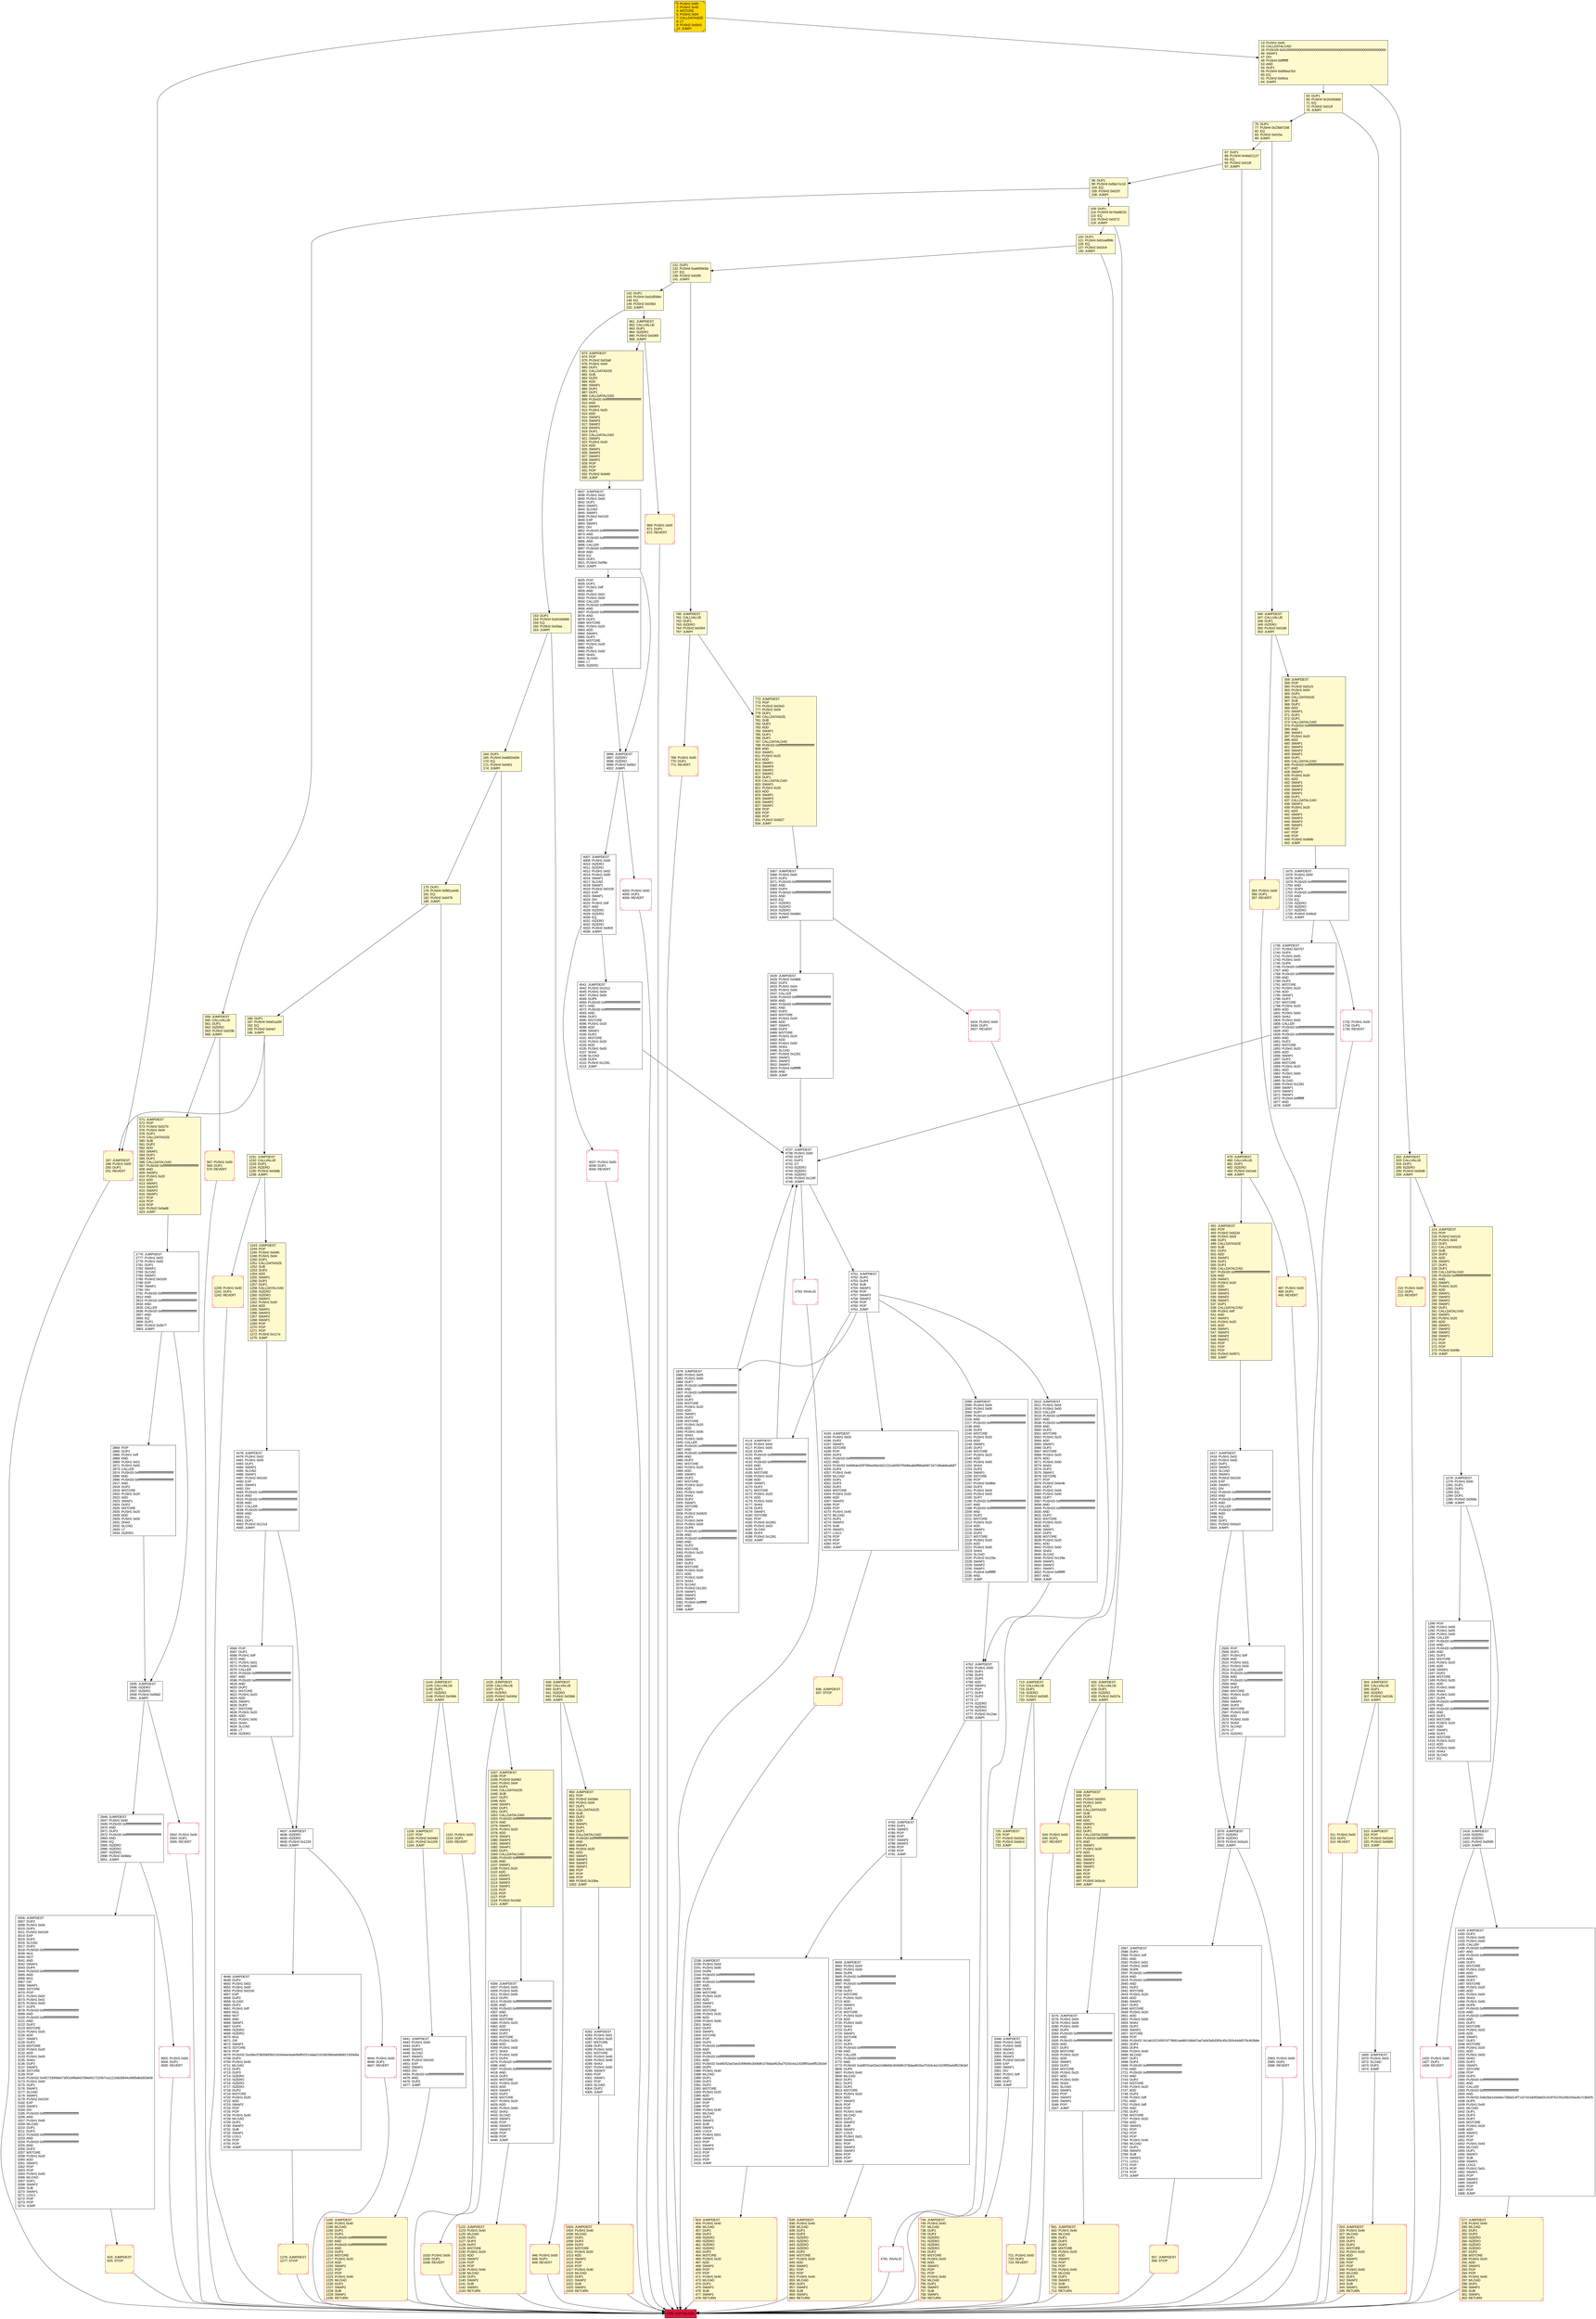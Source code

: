 digraph G {
bgcolor=transparent rankdir=UD;
node [shape=box style=filled color=black fillcolor=white fontname=arial fontcolor=black];
691 [label="691: JUMPDEST\l692: PUSH1 0x40\l694: MLOAD\l695: DUP1\l696: DUP3\l697: DUP2\l698: MSTORE\l699: PUSH1 0x20\l701: ADD\l702: SWAP2\l703: POP\l704: POP\l705: PUSH1 0x40\l707: MLOAD\l708: DUP1\l709: SWAP2\l710: SUB\l711: SWAP1\l712: RETURN\l" fillcolor=lemonchiffon shape=Msquare color=crimson ];
1156 [label="1156: JUMPDEST\l1157: POP\l1158: PUSH2 0x048d\l1161: PUSH2 0x1159\l1164: JUMP\l" fillcolor=lemonchiffon ];
760 [label="760: JUMPDEST\l761: CALLVALUE\l762: DUP1\l763: ISZERO\l764: PUSH2 0x0304\l767: JUMPI\l" fillcolor=lemonchiffon ];
4003 [label="4003: PUSH1 0x00\l4005: DUP1\l4006: REVERT\l" shape=Msquare color=crimson ];
346 [label="346: JUMPDEST\l347: CALLVALUE\l348: DUP1\l349: ISZERO\l350: PUSH2 0x0166\l353: JUMPI\l" fillcolor=lemonchiffon ];
2864 [label="2864: POP\l2865: DUP1\l2866: PUSH1 0xff\l2868: AND\l2869: PUSH1 0x01\l2871: PUSH1 0x00\l2873: CALLER\l2874: PUSH20 0xffffffffffffffffffffffffffffffffffffffff\l2895: AND\l2896: PUSH20 0xffffffffffffffffffffffffffffffffffffffff\l2917: AND\l2918: DUP2\l2919: MSTORE\l2920: PUSH1 0x20\l2922: ADD\l2923: SWAP1\l2924: DUP2\l2925: MSTORE\l2926: PUSH1 0x20\l2928: ADD\l2929: PUSH1 0x00\l2931: SHA3\l2932: SLOAD\l2933: LT\l2934: ISZERO\l" ];
3275 [label="3275: JUMPDEST\l3276: PUSH1 0x00\l3278: PUSH1 0x04\l3280: PUSH1 0x00\l3282: DUP4\l3283: PUSH20 0xffffffffffffffffffffffffffffffffffffffff\l3304: AND\l3305: PUSH20 0xffffffffffffffffffffffffffffffffffffffff\l3326: AND\l3327: DUP2\l3328: MSTORE\l3329: PUSH1 0x20\l3331: ADD\l3332: SWAP1\l3333: DUP2\l3334: MSTORE\l3335: PUSH1 0x20\l3337: ADD\l3338: PUSH1 0x00\l3340: SHA3\l3341: SLOAD\l3342: SWAP1\l3343: POP\l3344: SWAP2\l3345: SWAP1\l3346: POP\l3347: JUMP\l" ];
4781 [label="4781: INVALID\l" shape=Msquare color=crimson ];
571 [label="571: JUMPDEST\l572: POP\l573: PUSH2 0x0270\l576: PUSH1 0x04\l578: DUP1\l579: CALLDATASIZE\l580: SUB\l581: DUP2\l582: ADD\l583: SWAP1\l584: DUP1\l585: DUP1\l586: CALLDATALOAD\l587: PUSH20 0xffffffffffffffffffffffffffffffffffffffff\l608: AND\l609: SWAP1\l610: PUSH1 0x20\l612: ADD\l613: SWAP1\l614: SWAP3\l615: SWAP2\l616: SWAP1\l617: POP\l618: POP\l619: POP\l620: PUSH2 0x0ad8\l623: JUMP\l" fillcolor=lemonchiffon ];
946 [label="946: PUSH1 0x00\l948: DUP1\l949: REVERT\l" fillcolor=lemonchiffon shape=Msquare color=crimson ];
3002 [label="3002: PUSH1 0x00\l3004: DUP1\l3005: REVERT\l" shape=Msquare color=crimson ];
3348 [label="3348: JUMPDEST\l3349: PUSH1 0x02\l3351: PUSH1 0x00\l3353: SWAP1\l3354: SLOAD\l3355: SWAP1\l3356: PUSH2 0x0100\l3359: EXP\l3360: SWAP1\l3361: DIV\l3362: PUSH1 0xff\l3364: AND\l3365: DUP2\l3366: JUMP\l" ];
358 [label="358: JUMPDEST\l359: POP\l360: PUSH2 0x01c5\l363: PUSH1 0x04\l365: DUP1\l366: CALLDATASIZE\l367: SUB\l368: DUP2\l369: ADD\l370: SWAP1\l371: DUP1\l372: DUP1\l373: CALLDATALOAD\l374: PUSH20 0xffffffffffffffffffffffffffffffffffffffff\l395: AND\l396: SWAP1\l397: PUSH1 0x20\l399: ADD\l400: SWAP1\l401: SWAP3\l402: SWAP2\l403: SWAP1\l404: DUP1\l405: CALLDATALOAD\l406: PUSH20 0xffffffffffffffffffffffffffffffffffffffff\l427: AND\l428: SWAP1\l429: PUSH1 0x20\l431: ADD\l432: SWAP1\l433: SWAP3\l434: SWAP2\l435: SWAP1\l436: DUP1\l437: CALLDATALOAD\l438: SWAP1\l439: PUSH1 0x20\l441: ADD\l442: SWAP1\l443: SWAP3\l444: SWAP2\l445: SWAP1\l446: POP\l447: POP\l448: POP\l449: PUSH2 0x068b\l452: JUMP\l" fillcolor=lemonchiffon ];
2776 [label="2776: JUMPDEST\l2777: PUSH1 0x02\l2779: PUSH1 0x00\l2781: DUP1\l2782: SWAP1\l2783: SLOAD\l2784: SWAP1\l2785: PUSH2 0x0100\l2788: EXP\l2789: SWAP1\l2790: DIV\l2791: PUSH20 0xffffffffffffffffffffffffffffffffffffffff\l2812: AND\l2813: PUSH20 0xffffffffffffffffffffffffffffffffffffffff\l2834: AND\l2835: CALLER\l2836: PUSH20 0xffffffffffffffffffffffffffffffffffffffff\l2857: AND\l2858: EQ\l2859: DUP1\l2860: PUSH2 0x0b77\l2863: JUMPI\l" ];
1736 [label="1736: JUMPDEST\l1737: PUSH2 0x0757\l1740: DUP3\l1741: PUSH1 0x05\l1743: PUSH1 0x00\l1745: DUP8\l1746: PUSH20 0xffffffffffffffffffffffffffffffffffffffff\l1767: AND\l1768: PUSH20 0xffffffffffffffffffffffffffffffffffffffff\l1789: AND\l1790: DUP2\l1791: MSTORE\l1792: PUSH1 0x20\l1794: ADD\l1795: SWAP1\l1796: DUP2\l1797: MSTORE\l1798: PUSH1 0x20\l1800: ADD\l1801: PUSH1 0x00\l1803: SHA3\l1804: PUSH1 0x00\l1806: CALLER\l1807: PUSH20 0xffffffffffffffffffffffffffffffffffffffff\l1828: AND\l1829: PUSH20 0xffffffffffffffffffffffffffffffffffffffff\l1850: AND\l1851: DUP2\l1852: MSTORE\l1853: PUSH1 0x20\l1855: ADD\l1856: SWAP1\l1857: DUP2\l1858: MSTORE\l1859: PUSH1 0x20\l1861: ADD\l1862: PUSH1 0x00\l1864: SHA3\l1865: SLOAD\l1866: PUSH2 0x1281\l1869: SWAP1\l1870: SWAP2\l1871: SWAP1\l1872: PUSH4 0xffffffff\l1877: AND\l1878: JUMP\l" ];
1152 [label="1152: PUSH1 0x00\l1154: DUP1\l1155: REVERT\l" fillcolor=lemonchiffon shape=Msquare color=crimson ];
1669 [label="1669: JUMPDEST\l1670: PUSH1 0x03\l1672: SLOAD\l1673: DUP2\l1674: JUMP\l" ];
3996 [label="3996: JUMPDEST\l3997: ISZERO\l3998: ISZERO\l3999: PUSH2 0x0fa7\l4002: JUMPI\l" ];
1278 [label="1278: JUMPDEST\l1279: PUSH1 0x00\l1281: DUP1\l1282: DUP3\l1283: EQ\l1284: DUP1\l1285: PUSH2 0x058a\l1288: JUMPI\l" ];
277 [label="277: JUMPDEST\l278: PUSH1 0x40\l280: MLOAD\l281: DUP1\l282: DUP3\l283: ISZERO\l284: ISZERO\l285: ISZERO\l286: ISZERO\l287: DUP2\l288: MSTORE\l289: PUSH1 0x20\l291: ADD\l292: SWAP2\l293: POP\l294: POP\l295: PUSH1 0x40\l297: MLOAD\l298: DUP1\l299: SWAP2\l300: SUB\l301: SWAP1\l302: RETURN\l" fillcolor=lemonchiffon shape=Msquare color=crimson ];
2089 [label="2089: JUMPDEST\l2090: PUSH1 0x04\l2092: PUSH1 0x00\l2094: DUP7\l2095: PUSH20 0xffffffffffffffffffffffffffffffffffffffff\l2116: AND\l2117: PUSH20 0xffffffffffffffffffffffffffffffffffffffff\l2138: AND\l2139: DUP2\l2140: MSTORE\l2141: PUSH1 0x20\l2143: ADD\l2144: SWAP1\l2145: DUP2\l2146: MSTORE\l2147: PUSH1 0x20\l2149: ADD\l2150: PUSH1 0x00\l2152: SHA3\l2153: DUP2\l2154: SWAP1\l2155: SSTORE\l2156: POP\l2157: PUSH2 0x08be\l2160: DUP3\l2161: PUSH1 0x04\l2163: PUSH1 0x00\l2165: DUP7\l2166: PUSH20 0xffffffffffffffffffffffffffffffffffffffff\l2187: AND\l2188: PUSH20 0xffffffffffffffffffffffffffffffffffffffff\l2209: AND\l2210: DUP2\l2211: MSTORE\l2212: PUSH1 0x20\l2214: ADD\l2215: SWAP1\l2216: DUP2\l2217: MSTORE\l2218: PUSH1 0x20\l2220: ADD\l2221: PUSH1 0x00\l2223: SHA3\l2224: SLOAD\l2225: PUSH2 0x129a\l2228: SWAP1\l2229: SWAP2\l2230: SWAP1\l2231: PUSH4 0xffffffff\l2236: AND\l2237: JUMP\l" ];
4478 [label="4478: JUMPDEST\l4479: PUSH1 0x02\l4481: PUSH1 0x00\l4483: DUP1\l4484: SWAP1\l4485: SLOAD\l4486: SWAP1\l4487: PUSH2 0x0100\l4490: EXP\l4491: SWAP1\l4492: DIV\l4493: PUSH20 0xffffffffffffffffffffffffffffffffffffffff\l4514: AND\l4515: PUSH20 0xffffffffffffffffffffffffffffffffffffffff\l4536: AND\l4537: CALLER\l4538: PUSH20 0xffffffffffffffffffffffffffffffffffffffff\l4559: AND\l4560: EQ\l4561: DUP1\l4562: PUSH2 0x121d\l4565: JUMPI\l" ];
638 [label="638: JUMPDEST\l639: POP\l640: PUSH2 0x02b3\l643: PUSH1 0x04\l645: DUP1\l646: CALLDATASIZE\l647: SUB\l648: DUP2\l649: ADD\l650: SWAP1\l651: DUP1\l652: DUP1\l653: CALLDATALOAD\l654: PUSH20 0xffffffffffffffffffffffffffffffffffffffff\l675: AND\l676: SWAP1\l677: PUSH1 0x20\l679: ADD\l680: SWAP1\l681: SWAP3\l682: SWAP2\l683: SWAP1\l684: POP\l685: POP\l686: POP\l687: PUSH2 0x0ccb\l690: JUMP\l" fillcolor=lemonchiffon ];
950 [label="950: JUMPDEST\l951: POP\l952: PUSH2 0x03eb\l955: PUSH1 0x04\l957: DUP1\l958: CALLDATASIZE\l959: SUB\l960: DUP2\l961: ADD\l962: SWAP1\l963: DUP1\l964: DUP1\l965: CALLDATALOAD\l966: PUSH20 0xffffffffffffffffffffffffffffffffffffffff\l987: AND\l988: SWAP1\l989: PUSH1 0x20\l991: ADD\l992: SWAP1\l993: SWAP3\l994: SWAP2\l995: SWAP1\l996: POP\l997: POP\l998: POP\l999: PUSH2 0x10ba\l1002: JUMP\l" fillcolor=lemonchiffon ];
1425 [label="1425: PUSH1 0x00\l1427: DUP1\l1428: REVERT\l" shape=Msquare color=crimson ];
4750 [label="4750: INVALID\l" shape=Msquare color=crimson ];
1144 [label="1144: JUMPDEST\l1145: CALLVALUE\l1146: DUP1\l1147: ISZERO\l1148: PUSH2 0x0484\l1151: JUMPI\l" fillcolor=lemonchiffon ];
2587 [label="2587: JUMPDEST\l2588: DUP2\l2589: PUSH1 0xff\l2591: AND\l2592: PUSH1 0x01\l2594: PUSH1 0x00\l2596: DUP6\l2597: PUSH20 0xffffffffffffffffffffffffffffffffffffffff\l2618: AND\l2619: PUSH20 0xffffffffffffffffffffffffffffffffffffffff\l2640: AND\l2641: DUP2\l2642: MSTORE\l2643: PUSH1 0x20\l2645: ADD\l2646: SWAP1\l2647: DUP2\l2648: MSTORE\l2649: PUSH1 0x20\l2651: ADD\l2652: PUSH1 0x00\l2654: SHA3\l2655: DUP2\l2656: SWAP1\l2657: SSTORE\l2658: POP\l2659: PUSH32 0x1a610224597d778b91aa960166dd7aa7a0d3a5d355c45c292e44dd570c463b8e\l2692: DUP4\l2693: DUP4\l2694: PUSH1 0x40\l2696: MLOAD\l2697: DUP1\l2698: DUP4\l2699: PUSH20 0xffffffffffffffffffffffffffffffffffffffff\l2720: AND\l2721: PUSH20 0xffffffffffffffffffffffffffffffffffffffff\l2742: AND\l2743: DUP2\l2744: MSTORE\l2745: PUSH1 0x20\l2747: ADD\l2748: DUP3\l2749: PUSH1 0xff\l2751: AND\l2752: PUSH1 0xff\l2754: AND\l2755: DUP2\l2756: MSTORE\l2757: PUSH1 0x20\l2759: ADD\l2760: SWAP3\l2761: POP\l2762: POP\l2763: POP\l2764: PUSH1 0x40\l2766: MLOAD\l2767: DUP1\l2768: SWAP2\l2769: SUB\l2770: SWAP1\l2771: LOG1\l2772: POP\l2773: POP\l2774: POP\l2775: JUMP\l" ];
1025 [label="1025: JUMPDEST\l1026: CALLVALUE\l1027: DUP1\l1028: ISZERO\l1029: PUSH2 0x040d\l1032: JUMPI\l" fillcolor=lemonchiffon ];
186 [label="186: DUP1\l187: PUSH4 0xfa51a2bf\l192: EQ\l193: PUSH2 0x04cf\l196: JUMPI\l" fillcolor=lemonchiffon ];
936 [label="936: JUMPDEST\l937: STOP\l" fillcolor=lemonchiffon shape=Msquare color=crimson ];
2946 [label="2946: JUMPDEST\l2947: PUSH1 0x00\l2949: PUSH20 0xffffffffffffffffffffffffffffffffffffffff\l2970: AND\l2971: DUP3\l2972: PUSH20 0xffffffffffffffffffffffffffffffffffffffff\l2993: AND\l2994: EQ\l2995: ISZERO\l2996: ISZERO\l2997: ISZERO\l2998: PUSH2 0x0bbe\l3001: JUMPI\l" ];
873 [label="873: JUMPDEST\l874: POP\l875: PUSH2 0x03a8\l878: PUSH1 0x04\l880: DUP1\l881: CALLDATASIZE\l882: SUB\l883: DUP2\l884: ADD\l885: SWAP1\l886: DUP1\l887: DUP1\l888: CALLDATALOAD\l889: PUSH20 0xffffffffffffffffffffffffffffffffffffffff\l910: AND\l911: SWAP1\l912: PUSH1 0x20\l914: ADD\l915: SWAP1\l916: SWAP3\l917: SWAP2\l918: SWAP1\l919: DUP1\l920: CALLDATALOAD\l921: SWAP1\l922: PUSH1 0x20\l924: ADD\l925: SWAP1\l926: SWAP3\l927: SWAP2\l928: SWAP1\l929: POP\l930: POP\l931: POP\l932: PUSH2 0x0efd\l935: JUMP\l" fillcolor=lemonchiffon ];
120 [label="120: DUP1\l121: PUSH4 0x81eaf99b\l126: EQ\l127: PUSH2 0x02c9\l130: JUMPI\l" fillcolor=lemonchiffon ];
142 [label="142: DUP1\l143: PUSH4 0xd1df306c\l148: EQ\l149: PUSH2 0x035d\l152: JUMPI\l" fillcolor=lemonchiffon ];
487 [label="487: PUSH1 0x00\l489: DUP1\l490: REVERT\l" fillcolor=lemonchiffon shape=Msquare color=crimson ];
4114 [label="4114: JUMPDEST\l4115: PUSH1 0x04\l4117: PUSH1 0x00\l4119: DUP6\l4120: PUSH20 0xffffffffffffffffffffffffffffffffffffffff\l4141: AND\l4142: PUSH20 0xffffffffffffffffffffffffffffffffffffffff\l4163: AND\l4164: DUP2\l4165: MSTORE\l4166: PUSH1 0x20\l4168: ADD\l4169: SWAP1\l4170: DUP2\l4171: MSTORE\l4172: PUSH1 0x20\l4174: ADD\l4175: PUSH1 0x00\l4177: SHA3\l4178: DUP2\l4179: SWAP1\l4180: SSTORE\l4181: POP\l4182: PUSH2 0x1061\l4185: PUSH1 0x03\l4187: SLOAD\l4188: DUP4\l4189: PUSH2 0x1281\l4192: JUMP\l" ];
4737 [label="4737: JUMPDEST\l4738: PUSH1 0x00\l4740: DUP3\l4741: DUP3\l4742: GT\l4743: ISZERO\l4744: ISZERO\l4745: ISZERO\l4746: PUSH2 0x128f\l4749: JUMPI\l" ];
3367 [label="3367: JUMPDEST\l3368: PUSH1 0x00\l3370: DUP1\l3371: PUSH20 0xffffffffffffffffffffffffffffffffffffffff\l3392: AND\l3393: DUP4\l3394: PUSH20 0xffffffffffffffffffffffffffffffffffffffff\l3415: AND\l3416: EQ\l3417: ISZERO\l3418: ISZERO\l3419: ISZERO\l3420: PUSH2 0x0d64\l3423: JUMPI\l" ];
2238 [label="2238: JUMPDEST\l2239: PUSH1 0x04\l2241: PUSH1 0x00\l2243: DUP6\l2244: PUSH20 0xffffffffffffffffffffffffffffffffffffffff\l2265: AND\l2266: PUSH20 0xffffffffffffffffffffffffffffffffffffffff\l2287: AND\l2288: DUP2\l2289: MSTORE\l2290: PUSH1 0x20\l2292: ADD\l2293: SWAP1\l2294: DUP2\l2295: MSTORE\l2296: PUSH1 0x20\l2298: ADD\l2299: PUSH1 0x00\l2301: SHA3\l2302: DUP2\l2303: SWAP1\l2304: SSTORE\l2305: POP\l2306: DUP3\l2307: PUSH20 0xffffffffffffffffffffffffffffffffffffffff\l2328: AND\l2329: DUP5\l2330: PUSH20 0xffffffffffffffffffffffffffffffffffffffff\l2351: AND\l2352: PUSH32 0xddf252ad1be2c89b69c2b068fc378daa952ba7f163c4a11628f55a4df523b3ef\l2385: DUP5\l2386: PUSH1 0x40\l2388: MLOAD\l2389: DUP1\l2390: DUP3\l2391: DUP2\l2392: MSTORE\l2393: PUSH1 0x20\l2395: ADD\l2396: SWAP2\l2397: POP\l2398: POP\l2399: PUSH1 0x40\l2401: MLOAD\l2402: DUP1\l2403: SWAP2\l2404: SUB\l2405: SWAP1\l2406: LOG3\l2407: PUSH1 0x01\l2409: SWAP1\l2410: POP\l2411: SWAP4\l2412: SWAP3\l2413: POP\l2414: POP\l2415: POP\l2416: JUMP\l" ];
1003 [label="1003: JUMPDEST\l1004: PUSH1 0x40\l1006: MLOAD\l1007: DUP1\l1008: DUP3\l1009: DUP2\l1010: MSTORE\l1011: PUSH1 0x20\l1013: ADD\l1014: SWAP2\l1015: POP\l1016: POP\l1017: PUSH1 0x40\l1019: MLOAD\l1020: DUP1\l1021: SWAP2\l1022: SUB\l1023: SWAP1\l1024: RETURN\l" fillcolor=lemonchiffon shape=Msquare color=crimson ];
175 [label="175: DUP1\l176: PUSH4 0xf851a440\l181: EQ\l182: PUSH2 0x0478\l185: JUMPI\l" fillcolor=lemonchiffon ];
315 [label="315: JUMPDEST\l316: POP\l317: PUSH2 0x0144\l320: PUSH2 0x0685\l323: JUMP\l" fillcolor=lemonchiffon ];
303 [label="303: JUMPDEST\l304: CALLVALUE\l305: DUP1\l306: ISZERO\l307: PUSH2 0x013b\l310: JUMPI\l" fillcolor=lemonchiffon ];
1289 [label="1289: POP\l1290: PUSH1 0x00\l1292: PUSH1 0x05\l1294: PUSH1 0x00\l1296: CALLER\l1297: PUSH20 0xffffffffffffffffffffffffffffffffffffffff\l1318: AND\l1319: PUSH20 0xffffffffffffffffffffffffffffffffffffffff\l1340: AND\l1341: DUP2\l1342: MSTORE\l1343: PUSH1 0x20\l1345: ADD\l1346: SWAP1\l1347: DUP2\l1348: MSTORE\l1349: PUSH1 0x20\l1351: ADD\l1352: PUSH1 0x00\l1354: SHA3\l1355: PUSH1 0x00\l1357: DUP6\l1358: PUSH20 0xffffffffffffffffffffffffffffffffffffffff\l1379: AND\l1380: PUSH20 0xffffffffffffffffffffffffffffffffffffffff\l1401: AND\l1402: DUP2\l1403: MSTORE\l1404: PUSH1 0x20\l1406: ADD\l1407: SWAP1\l1408: DUP2\l1409: MSTORE\l1410: PUSH1 0x20\l1412: ADD\l1413: PUSH1 0x00\l1415: SHA3\l1416: SLOAD\l1417: EQ\l" ];
4282 [label="4282: JUMPDEST\l4283: PUSH1 0x01\l4285: PUSH1 0x20\l4287: MSTORE\l4288: DUP1\l4289: PUSH1 0x00\l4291: MSTORE\l4292: PUSH1 0x40\l4294: PUSH1 0x00\l4296: SHA3\l4297: PUSH1 0x00\l4299: SWAP2\l4300: POP\l4301: SWAP1\l4302: POP\l4303: SLOAD\l4304: DUP2\l4305: JUMP\l" ];
4037 [label="4037: PUSH1 0x00\l4039: DUP1\l4040: REVERT\l" shape=Msquare color=crimson ];
1732 [label="1732: PUSH1 0x00\l1734: DUP1\l1735: REVERT\l" shape=Msquare color=crimson ];
1276 [label="1276: JUMPDEST\l1277: STOP\l" fillcolor=lemonchiffon shape=Msquare color=crimson ];
4648 [label="4648: JUMPDEST\l4649: DUP2\l4650: PUSH1 0x02\l4652: PUSH1 0x00\l4654: PUSH2 0x0100\l4657: EXP\l4658: DUP2\l4659: SLOAD\l4660: DUP2\l4661: PUSH1 0xff\l4663: MUL\l4664: NOT\l4665: AND\l4666: SWAP1\l4667: DUP4\l4668: ISZERO\l4669: ISZERO\l4670: MUL\l4671: OR\l4672: SWAP1\l4673: SSTORE\l4674: POP\l4675: PUSH32 0xc66e378b596f3b01004d4ee4ade9faff42014dae2242d63966a6d66821500e6a\l4708: DUP3\l4709: PUSH1 0x40\l4711: MLOAD\l4712: DUP1\l4713: DUP3\l4714: ISZERO\l4715: ISZERO\l4716: ISZERO\l4717: ISZERO\l4718: DUP2\l4719: MSTORE\l4720: PUSH1 0x20\l4722: ADD\l4723: SWAP2\l4724: POP\l4725: POP\l4726: PUSH1 0x40\l4728: MLOAD\l4729: DUP1\l4730: SWAP2\l4731: SUB\l4732: SWAP1\l4733: LOG1\l4734: POP\l4735: POP\l4736: JUMP\l" ];
4441 [label="4441: JUMPDEST\l4442: PUSH1 0x00\l4444: DUP1\l4445: SWAP1\l4446: SLOAD\l4447: SWAP1\l4448: PUSH2 0x0100\l4451: EXP\l4452: SWAP1\l4453: DIV\l4454: PUSH20 0xffffffffffffffffffffffffffffffffffffffff\l4475: AND\l4476: DUP2\l4477: JUMP\l" ];
721 [label="721: PUSH1 0x00\l723: DUP1\l724: REVERT\l" fillcolor=lemonchiffon shape=Msquare color=crimson ];
202 [label="202: JUMPDEST\l203: CALLVALUE\l204: DUP1\l205: ISZERO\l206: PUSH2 0x00d6\l209: JUMPI\l" fillcolor=lemonchiffon ];
109 [label="109: DUP1\l110: PUSH4 0x70a08231\l115: EQ\l116: PUSH2 0x0272\l119: JUMPI\l" fillcolor=lemonchiffon ];
210 [label="210: PUSH1 0x00\l212: DUP1\l213: REVERT\l" fillcolor=lemonchiffon shape=Msquare color=crimson ];
491 [label="491: JUMPDEST\l492: POP\l493: PUSH2 0x022d\l496: PUSH1 0x04\l498: DUP1\l499: CALLDATASIZE\l500: SUB\l501: DUP2\l502: ADD\l503: SWAP1\l504: DUP1\l505: DUP1\l506: CALLDATALOAD\l507: PUSH20 0xffffffffffffffffffffffffffffffffffffffff\l528: AND\l529: SWAP1\l530: PUSH1 0x20\l532: ADD\l533: SWAP1\l534: SWAP3\l535: SWAP2\l536: SWAP1\l537: DUP1\l538: CALLDATALOAD\l539: PUSH1 0xff\l541: AND\l542: SWAP1\l543: PUSH1 0x20\l545: ADD\l546: SWAP1\l547: SWAP3\l548: SWAP2\l549: SWAP1\l550: POP\l551: POP\l552: POP\l553: PUSH2 0x0971\l556: JUMP\l" fillcolor=lemonchiffon ];
3925 [label="3925: POP\l3926: DUP1\l3927: PUSH1 0xff\l3929: AND\l3930: PUSH1 0x01\l3932: PUSH1 0x00\l3934: CALLER\l3935: PUSH20 0xffffffffffffffffffffffffffffffffffffffff\l3956: AND\l3957: PUSH20 0xffffffffffffffffffffffffffffffffffffffff\l3978: AND\l3979: DUP2\l3980: MSTORE\l3981: PUSH1 0x20\l3983: ADD\l3984: SWAP1\l3985: DUP2\l3986: MSTORE\l3987: PUSH1 0x20\l3989: ADD\l3990: PUSH1 0x00\l3992: SHA3\l3993: SLOAD\l3994: LT\l3995: ISZERO\l" ];
1239 [label="1239: PUSH1 0x00\l1241: DUP1\l1242: REVERT\l" fillcolor=lemonchiffon shape=Msquare color=crimson ];
938 [label="938: JUMPDEST\l939: CALLVALUE\l940: DUP1\l941: ISZERO\l942: PUSH2 0x03b6\l945: JUMPI\l" fillcolor=lemonchiffon ];
835 [label="835: JUMPDEST\l836: PUSH1 0x40\l838: MLOAD\l839: DUP1\l840: DUP3\l841: ISZERO\l842: ISZERO\l843: ISZERO\l844: ISZERO\l845: DUP2\l846: MSTORE\l847: PUSH1 0x20\l849: ADD\l850: SWAP2\l851: POP\l852: POP\l853: PUSH1 0x40\l855: MLOAD\l856: DUP1\l857: SWAP2\l858: SUB\l859: SWAP1\l860: RETURN\l" fillcolor=lemonchiffon shape=Msquare color=crimson ];
3659 [label="3659: JUMPDEST\l3660: PUSH1 0x04\l3662: PUSH1 0x00\l3664: DUP6\l3665: PUSH20 0xffffffffffffffffffffffffffffffffffffffff\l3686: AND\l3687: PUSH20 0xffffffffffffffffffffffffffffffffffffffff\l3708: AND\l3709: DUP2\l3710: MSTORE\l3711: PUSH1 0x20\l3713: ADD\l3714: SWAP1\l3715: DUP2\l3716: MSTORE\l3717: PUSH1 0x20\l3719: ADD\l3720: PUSH1 0x00\l3722: SHA3\l3723: DUP2\l3724: SWAP1\l3725: SSTORE\l3726: POP\l3727: DUP3\l3728: PUSH20 0xffffffffffffffffffffffffffffffffffffffff\l3749: AND\l3750: CALLER\l3751: PUSH20 0xffffffffffffffffffffffffffffffffffffffff\l3772: AND\l3773: PUSH32 0xddf252ad1be2c89b69c2b068fc378daa952ba7f163c4a11628f55a4df523b3ef\l3806: DUP5\l3807: PUSH1 0x40\l3809: MLOAD\l3810: DUP1\l3811: DUP3\l3812: DUP2\l3813: MSTORE\l3814: PUSH1 0x20\l3816: ADD\l3817: SWAP2\l3818: POP\l3819: POP\l3820: PUSH1 0x40\l3822: MLOAD\l3823: DUP1\l3824: SWAP2\l3825: SUB\l3826: SWAP1\l3827: LOG3\l3828: PUSH1 0x01\l3830: SWAP1\l3831: POP\l3832: SWAP3\l3833: SWAP2\l3834: POP\l3835: POP\l3836: JUMP\l" ];
772 [label="772: JUMPDEST\l773: POP\l774: PUSH2 0x0343\l777: PUSH1 0x04\l779: DUP1\l780: CALLDATASIZE\l781: SUB\l782: DUP2\l783: ADD\l784: SWAP1\l785: DUP1\l786: DUP1\l787: CALLDATALOAD\l788: PUSH20 0xffffffffffffffffffffffffffffffffffffffff\l809: AND\l810: SWAP1\l811: PUSH1 0x20\l813: ADD\l814: SWAP1\l815: SWAP3\l816: SWAP2\l817: SWAP1\l818: DUP1\l819: CALLDATALOAD\l820: SWAP1\l821: PUSH1 0x20\l823: ADD\l824: SWAP1\l825: SWAP3\l826: SWAP2\l827: SWAP1\l828: POP\l829: POP\l830: POP\l831: PUSH2 0x0d27\l834: JUMP\l" fillcolor=lemonchiffon ];
4644 [label="4644: PUSH1 0x00\l4646: DUP1\l4647: REVERT\l" shape=Msquare color=crimson ];
479 [label="479: JUMPDEST\l480: CALLVALUE\l481: DUP1\l482: ISZERO\l483: PUSH2 0x01eb\l486: JUMPI\l" fillcolor=lemonchiffon ];
626 [label="626: JUMPDEST\l627: CALLVALUE\l628: DUP1\l629: ISZERO\l630: PUSH2 0x027e\l633: JUMPI\l" fillcolor=lemonchiffon ];
311 [label="311: PUSH1 0x00\l313: DUP1\l314: REVERT\l" fillcolor=lemonchiffon shape=Msquare color=crimson ];
567 [label="567: PUSH1 0x00\l569: DUP1\l570: REVERT\l" fillcolor=lemonchiffon shape=Msquare color=crimson ];
1879 [label="1879: JUMPDEST\l1880: PUSH1 0x05\l1882: PUSH1 0x00\l1884: DUP7\l1885: PUSH20 0xffffffffffffffffffffffffffffffffffffffff\l1906: AND\l1907: PUSH20 0xffffffffffffffffffffffffffffffffffffffff\l1928: AND\l1929: DUP2\l1930: MSTORE\l1931: PUSH1 0x20\l1933: ADD\l1934: SWAP1\l1935: DUP2\l1936: MSTORE\l1937: PUSH1 0x20\l1939: ADD\l1940: PUSH1 0x00\l1942: SHA3\l1943: PUSH1 0x00\l1945: CALLER\l1946: PUSH20 0xffffffffffffffffffffffffffffffffffffffff\l1967: AND\l1968: PUSH20 0xffffffffffffffffffffffffffffffffffffffff\l1989: AND\l1990: DUP2\l1991: MSTORE\l1992: PUSH1 0x20\l1994: ADD\l1995: SWAP1\l1996: DUP2\l1997: MSTORE\l1998: PUSH1 0x20\l2000: ADD\l2001: PUSH1 0x00\l2003: SHA3\l2004: DUP2\l2005: SWAP1\l2006: SSTORE\l2007: POP\l2008: PUSH2 0x0829\l2011: DUP3\l2012: PUSH1 0x04\l2014: PUSH1 0x00\l2016: DUP8\l2017: PUSH20 0xffffffffffffffffffffffffffffffffffffffff\l2038: AND\l2039: PUSH20 0xffffffffffffffffffffffffffffffffffffffff\l2060: AND\l2061: DUP2\l2062: MSTORE\l2063: PUSH1 0x20\l2065: ADD\l2066: SWAP1\l2067: DUP2\l2068: MSTORE\l2069: PUSH1 0x20\l2071: ADD\l2072: PUSH1 0x00\l2074: SHA3\l2075: SLOAD\l2076: PUSH2 0x1281\l2079: SWAP1\l2080: SWAP2\l2081: SWAP1\l2082: PUSH4 0xffffffff\l2087: AND\l2088: JUMP\l" ];
76 [label="76: DUP1\l77: PUSH4 0x23b872dd\l82: EQ\l83: PUSH2 0x015a\l86: JUMPI\l" fillcolor=lemonchiffon ];
1231 [label="1231: JUMPDEST\l1232: CALLVALUE\l1233: DUP1\l1234: ISZERO\l1235: PUSH2 0x04db\l1238: JUMPI\l" fillcolor=lemonchiffon ];
559 [label="559: JUMPDEST\l560: CALLVALUE\l561: DUP1\l562: ISZERO\l563: PUSH2 0x023b\l566: JUMPI\l" fillcolor=lemonchiffon ];
87 [label="87: DUP1\l88: PUSH4 0x4bd21127\l93: EQ\l94: PUSH2 0x01df\l97: JUMPI\l" fillcolor=lemonchiffon ];
2417 [label="2417: JUMPDEST\l2418: PUSH1 0x02\l2420: PUSH1 0x00\l2422: DUP1\l2423: SWAP1\l2424: SLOAD\l2425: SWAP1\l2426: PUSH2 0x0100\l2429: EXP\l2430: SWAP1\l2431: DIV\l2432: PUSH20 0xffffffffffffffffffffffffffffffffffffffff\l2453: AND\l2454: PUSH20 0xffffffffffffffffffffffffffffffffffffffff\l2475: AND\l2476: CALLER\l2477: PUSH20 0xffffffffffffffffffffffffffffffffffffffff\l2498: AND\l2499: EQ\l2500: DUP1\l2501: PUSH2 0x0a10\l2504: JUMPI\l" ];
768 [label="768: PUSH1 0x00\l770: DUP1\l771: REVERT\l" fillcolor=lemonchiffon shape=Msquare color=crimson ];
861 [label="861: JUMPDEST\l862: CALLVALUE\l863: DUP1\l864: ISZERO\l865: PUSH2 0x0369\l868: JUMPI\l" fillcolor=lemonchiffon ];
98 [label="98: DUP1\l99: PUSH4 0x5be7cc16\l104: EQ\l105: PUSH2 0x022f\l108: JUMPI\l" fillcolor=lemonchiffon ];
1033 [label="1033: PUSH1 0x00\l1035: DUP1\l1036: REVERT\l" fillcolor=lemonchiffon shape=Msquare color=crimson ];
4637 [label="4637: JUMPDEST\l4638: ISZERO\l4639: ISZERO\l4640: PUSH2 0x1228\l4643: JUMPI\l" ];
713 [label="713: JUMPDEST\l714: CALLVALUE\l715: DUP1\l716: ISZERO\l717: PUSH2 0x02d5\l720: JUMPI\l" fillcolor=lemonchiffon ];
153 [label="153: DUP1\l154: PUSH4 0xd41b6db6\l159: EQ\l160: PUSH2 0x03aa\l163: JUMPI\l" fillcolor=lemonchiffon ];
3428 [label="3428: JUMPDEST\l3429: PUSH2 0x0db6\l3432: DUP3\l3433: PUSH1 0x04\l3435: PUSH1 0x00\l3437: CALLER\l3438: PUSH20 0xffffffffffffffffffffffffffffffffffffffff\l3459: AND\l3460: PUSH20 0xffffffffffffffffffffffffffffffffffffffff\l3481: AND\l3482: DUP2\l3483: MSTORE\l3484: PUSH1 0x20\l3486: ADD\l3487: SWAP1\l3488: DUP2\l3489: MSTORE\l3490: PUSH1 0x20\l3492: ADD\l3493: PUSH1 0x00\l3495: SHA3\l3496: SLOAD\l3497: PUSH2 0x1281\l3500: SWAP1\l3501: SWAP2\l3502: SWAP1\l3503: PUSH4 0xffffffff\l3508: AND\l3509: JUMP\l" ];
65 [label="65: DUP1\l66: PUSH4 0x18160ddd\l71: EQ\l72: PUSH2 0x012f\l75: JUMPI\l" fillcolor=lemonchiffon ];
2583 [label="2583: PUSH1 0x00\l2585: DUP1\l2586: REVERT\l" shape=Msquare color=crimson ];
2935 [label="2935: JUMPDEST\l2936: ISZERO\l2937: ISZERO\l2938: PUSH2 0x0b82\l2941: JUMPI\l" ];
3510 [label="3510: JUMPDEST\l3511: PUSH1 0x04\l3513: PUSH1 0x00\l3515: CALLER\l3516: PUSH20 0xffffffffffffffffffffffffffffffffffffffff\l3537: AND\l3538: PUSH20 0xffffffffffffffffffffffffffffffffffffffff\l3559: AND\l3560: DUP2\l3561: MSTORE\l3562: PUSH1 0x20\l3564: ADD\l3565: SWAP1\l3566: DUP2\l3567: MSTORE\l3568: PUSH1 0x20\l3570: ADD\l3571: PUSH1 0x00\l3573: SHA3\l3574: DUP2\l3575: SWAP1\l3576: SSTORE\l3577: POP\l3578: PUSH2 0x0e4b\l3581: DUP3\l3582: PUSH1 0x04\l3584: PUSH1 0x00\l3586: DUP7\l3587: PUSH20 0xffffffffffffffffffffffffffffffffffffffff\l3608: AND\l3609: PUSH20 0xffffffffffffffffffffffffffffffffffffffff\l3630: AND\l3631: DUP2\l3632: MSTORE\l3633: PUSH1 0x20\l3635: ADD\l3636: SWAP1\l3637: DUP2\l3638: MSTORE\l3639: PUSH1 0x20\l3641: ADD\l3642: PUSH1 0x00\l3644: SHA3\l3645: SLOAD\l3646: PUSH2 0x129a\l3649: SWAP1\l3650: SWAP2\l3651: SWAP1\l3652: PUSH4 0xffffffff\l3657: AND\l3658: JUMP\l" ];
4751 [label="4751: JUMPDEST\l4752: DUP2\l4753: DUP4\l4754: SUB\l4755: SWAP1\l4756: POP\l4757: SWAP3\l4758: SWAP2\l4759: POP\l4760: POP\l4761: JUMP\l" ];
4792 [label="4792: EXIT BLOCK\l" fillcolor=crimson ];
557 [label="557: JUMPDEST\l558: STOP\l" fillcolor=lemonchiffon shape=Msquare color=crimson ];
1037 [label="1037: JUMPDEST\l1038: POP\l1039: PUSH2 0x0462\l1042: PUSH1 0x04\l1044: DUP1\l1045: CALLDATASIZE\l1046: SUB\l1047: DUP2\l1048: ADD\l1049: SWAP1\l1050: DUP1\l1051: DUP1\l1052: CALLDATALOAD\l1053: PUSH20 0xffffffffffffffffffffffffffffffffffffffff\l1074: AND\l1075: SWAP1\l1076: PUSH1 0x20\l1078: ADD\l1079: SWAP1\l1080: SWAP3\l1081: SWAP2\l1082: SWAP1\l1083: DUP1\l1084: CALLDATALOAD\l1085: PUSH20 0xffffffffffffffffffffffffffffffffffffffff\l1106: AND\l1107: SWAP1\l1108: PUSH1 0x20\l1110: ADD\l1111: SWAP1\l1112: SWAP3\l1113: SWAP2\l1114: SWAP1\l1115: POP\l1116: POP\l1117: POP\l1118: PUSH2 0x10d2\l1121: JUMP\l" fillcolor=lemonchiffon ];
197 [label="197: JUMPDEST\l198: PUSH1 0x00\l200: DUP1\l201: REVERT\l" fillcolor=lemonchiffon shape=Msquare color=crimson ];
1243 [label="1243: JUMPDEST\l1244: POP\l1245: PUSH2 0x04fc\l1248: PUSH1 0x04\l1250: DUP1\l1251: CALLDATASIZE\l1252: SUB\l1253: DUP2\l1254: ADD\l1255: SWAP1\l1256: DUP1\l1257: DUP1\l1258: CALLDATALOAD\l1259: ISZERO\l1260: ISZERO\l1261: SWAP1\l1262: PUSH1 0x20\l1264: ADD\l1265: SWAP1\l1266: SWAP3\l1267: SWAP2\l1268: SWAP1\l1269: POP\l1270: POP\l1271: POP\l1272: PUSH2 0x117e\l1275: JUMP\l" fillcolor=lemonchiffon ];
3424 [label="3424: PUSH1 0x00\l3426: DUP1\l3427: REVERT\l" shape=Msquare color=crimson ];
13 [label="13: PUSH1 0x00\l15: CALLDATALOAD\l16: PUSH29 0x0100000000000000000000000000000000000000000000000000000000\l46: SWAP1\l47: DIV\l48: PUSH4 0xffffffff\l53: AND\l54: DUP1\l55: PUSH4 0x095ea7b3\l60: EQ\l61: PUSH2 0x00ca\l64: JUMPI\l" fillcolor=lemonchiffon ];
354 [label="354: PUSH1 0x00\l356: DUP1\l357: REVERT\l" fillcolor=lemonchiffon shape=Msquare color=crimson ];
4782 [label="4782: JUMPDEST\l4783: DUP1\l4784: SWAP2\l4785: POP\l4786: POP\l4787: SWAP3\l4788: SWAP2\l4789: POP\l4790: POP\l4791: JUMP\l" ];
869 [label="869: PUSH1 0x00\l871: DUP1\l872: REVERT\l" fillcolor=lemonchiffon shape=Msquare color=crimson ];
3006 [label="3006: JUMPDEST\l3007: DUP2\l3008: PUSH1 0x00\l3010: DUP1\l3011: PUSH2 0x0100\l3014: EXP\l3015: DUP2\l3016: SLOAD\l3017: DUP2\l3018: PUSH20 0xffffffffffffffffffffffffffffffffffffffff\l3039: MUL\l3040: NOT\l3041: AND\l3042: SWAP1\l3043: DUP4\l3044: PUSH20 0xffffffffffffffffffffffffffffffffffffffff\l3065: AND\l3066: MUL\l3067: OR\l3068: SWAP1\l3069: SSTORE\l3070: POP\l3071: PUSH1 0x02\l3073: PUSH1 0x01\l3075: PUSH1 0x00\l3077: DUP5\l3078: PUSH20 0xffffffffffffffffffffffffffffffffffffffff\l3099: AND\l3100: PUSH20 0xffffffffffffffffffffffffffffffffffffffff\l3121: AND\l3122: DUP2\l3123: MSTORE\l3124: PUSH1 0x20\l3126: ADD\l3127: SWAP1\l3128: DUP2\l3129: MSTORE\l3130: PUSH1 0x20\l3132: ADD\l3133: PUSH1 0x00\l3135: SHA3\l3136: DUP2\l3137: SWAP1\l3138: SSTORE\l3139: POP\l3140: PUSH32 0x4f2723059e5730f1d4ffa943789d401722067ca1121b828944c6965dbd303e08\l3173: PUSH1 0x00\l3175: DUP1\l3176: SWAP1\l3177: SLOAD\l3178: SWAP1\l3179: PUSH2 0x0100\l3182: EXP\l3183: SWAP1\l3184: DIV\l3185: PUSH20 0xffffffffffffffffffffffffffffffffffffffff\l3206: AND\l3207: PUSH1 0x40\l3209: MLOAD\l3210: DUP1\l3211: DUP3\l3212: PUSH20 0xffffffffffffffffffffffffffffffffffffffff\l3233: AND\l3234: PUSH20 0xffffffffffffffffffffffffffffffffffffffff\l3255: AND\l3256: DUP2\l3257: MSTORE\l3258: PUSH1 0x20\l3260: ADD\l3261: SWAP2\l3262: POP\l3263: POP\l3264: PUSH1 0x40\l3266: MLOAD\l3267: DUP1\l3268: SWAP2\l3269: SUB\l3270: SWAP1\l3271: LOG1\l3272: POP\l3273: POP\l3274: JUMP\l" ];
4762 [label="4762: JUMPDEST\l4763: PUSH1 0x00\l4765: DUP1\l4766: DUP3\l4767: DUP5\l4768: ADD\l4769: SWAP1\l4770: POP\l4771: DUP4\l4772: DUP2\l4773: LT\l4774: ISZERO\l4775: ISZERO\l4776: ISZERO\l4777: PUSH2 0x12ae\l4780: JUMPI\l" ];
4007 [label="4007: JUMPDEST\l4008: PUSH1 0x00\l4010: ISZERO\l4011: ISZERO\l4012: PUSH1 0x02\l4014: PUSH1 0x00\l4016: SWAP1\l4017: SLOAD\l4018: SWAP1\l4019: PUSH2 0x0100\l4022: EXP\l4023: SWAP1\l4024: DIV\l4025: PUSH1 0xff\l4027: AND\l4028: ISZERO\l4029: ISZERO\l4030: EQ\l4031: ISZERO\l4032: ISZERO\l4033: PUSH2 0x0fc9\l4036: JUMPI\l" ];
131 [label="131: DUP1\l132: PUSH4 0xa9059cbb\l137: EQ\l138: PUSH2 0x02f8\l141: JUMPI\l" fillcolor=lemonchiffon ];
1122 [label="1122: JUMPDEST\l1123: PUSH1 0x40\l1125: MLOAD\l1126: DUP1\l1127: DUP3\l1128: DUP2\l1129: MSTORE\l1130: PUSH1 0x20\l1132: ADD\l1133: SWAP2\l1134: POP\l1135: POP\l1136: PUSH1 0x40\l1138: MLOAD\l1139: DUP1\l1140: SWAP2\l1141: SUB\l1142: SWAP1\l1143: RETURN\l" fillcolor=lemonchiffon shape=Msquare color=crimson ];
1675 [label="1675: JUMPDEST\l1676: PUSH1 0x00\l1678: DUP1\l1679: PUSH20 0xffffffffffffffffffffffffffffffffffffffff\l1700: AND\l1701: DUP4\l1702: PUSH20 0xffffffffffffffffffffffffffffffffffffffff\l1723: AND\l1724: EQ\l1725: ISZERO\l1726: ISZERO\l1727: ISZERO\l1728: PUSH2 0x06c8\l1731: JUMPI\l" ];
1429 [label="1429: JUMPDEST\l1430: DUP2\l1431: PUSH1 0x05\l1433: PUSH1 0x00\l1435: CALLER\l1436: PUSH20 0xffffffffffffffffffffffffffffffffffffffff\l1457: AND\l1458: PUSH20 0xffffffffffffffffffffffffffffffffffffffff\l1479: AND\l1480: DUP2\l1481: MSTORE\l1482: PUSH1 0x20\l1484: ADD\l1485: SWAP1\l1486: DUP2\l1487: MSTORE\l1488: PUSH1 0x20\l1490: ADD\l1491: PUSH1 0x00\l1493: SHA3\l1494: PUSH1 0x00\l1496: DUP6\l1497: PUSH20 0xffffffffffffffffffffffffffffffffffffffff\l1518: AND\l1519: PUSH20 0xffffffffffffffffffffffffffffffffffffffff\l1540: AND\l1541: DUP2\l1542: MSTORE\l1543: PUSH1 0x20\l1545: ADD\l1546: SWAP1\l1547: DUP2\l1548: MSTORE\l1549: PUSH1 0x20\l1551: ADD\l1552: PUSH1 0x00\l1554: SHA3\l1555: DUP2\l1556: SWAP1\l1557: SSTORE\l1558: POP\l1559: DUP3\l1560: PUSH20 0xffffffffffffffffffffffffffffffffffffffff\l1581: AND\l1582: CALLER\l1583: PUSH20 0xffffffffffffffffffffffffffffffffffffffff\l1604: AND\l1605: PUSH32 0x8c5be1e5ebec7d5bd14f71427d1e84f3dd0314c0f7b2291e5b200ac8c7c3b925\l1638: DUP5\l1639: PUSH1 0x40\l1641: MLOAD\l1642: DUP1\l1643: DUP3\l1644: DUP2\l1645: MSTORE\l1646: PUSH1 0x20\l1648: ADD\l1649: SWAP2\l1650: POP\l1651: POP\l1652: PUSH1 0x40\l1654: MLOAD\l1655: DUP1\l1656: SWAP2\l1657: SUB\l1658: SWAP1\l1659: LOG3\l1660: PUSH1 0x01\l1662: SWAP1\l1663: POP\l1664: SWAP3\l1665: SWAP2\l1666: POP\l1667: POP\l1668: JUMP\l" ];
0 [label="0: PUSH1 0x80\l2: PUSH1 0x40\l4: MSTORE\l5: PUSH1 0x04\l7: CALLDATASIZE\l8: LT\l9: PUSH2 0x00c5\l12: JUMPI\l" fillcolor=lemonchiffon shape=Msquare fillcolor=gold ];
214 [label="214: JUMPDEST\l215: POP\l216: PUSH2 0x0115\l219: PUSH1 0x04\l221: DUP1\l222: CALLDATASIZE\l223: SUB\l224: DUP2\l225: ADD\l226: SWAP1\l227: DUP1\l228: DUP1\l229: CALLDATALOAD\l230: PUSH20 0xffffffffffffffffffffffffffffffffffffffff\l251: AND\l252: SWAP1\l253: PUSH1 0x20\l255: ADD\l256: SWAP1\l257: SWAP3\l258: SWAP2\l259: SWAP1\l260: DUP1\l261: CALLDATALOAD\l262: SWAP1\l263: PUSH1 0x20\l265: ADD\l266: SWAP1\l267: SWAP3\l268: SWAP2\l269: SWAP1\l270: POP\l271: POP\l272: POP\l273: PUSH2 0x04fe\l276: JUMP\l" fillcolor=lemonchiffon ];
634 [label="634: PUSH1 0x00\l636: DUP1\l637: REVERT\l" fillcolor=lemonchiffon shape=Msquare color=crimson ];
1165 [label="1165: JUMPDEST\l1166: PUSH1 0x40\l1168: MLOAD\l1169: DUP1\l1170: DUP3\l1171: PUSH20 0xffffffffffffffffffffffffffffffffffffffff\l1192: AND\l1193: PUSH20 0xffffffffffffffffffffffffffffffffffffffff\l1214: AND\l1215: DUP2\l1216: MSTORE\l1217: PUSH1 0x20\l1219: ADD\l1220: SWAP2\l1221: POP\l1222: POP\l1223: PUSH1 0x40\l1225: MLOAD\l1226: DUP1\l1227: SWAP2\l1228: SUB\l1229: SWAP1\l1230: RETURN\l" fillcolor=lemonchiffon shape=Msquare color=crimson ];
2942 [label="2942: PUSH1 0x00\l2944: DUP1\l2945: REVERT\l" shape=Msquare color=crimson ];
4041 [label="4041: JUMPDEST\l4042: PUSH2 0x1012\l4045: PUSH1 0x04\l4047: PUSH1 0x00\l4049: DUP6\l4050: PUSH20 0xffffffffffffffffffffffffffffffffffffffff\l4071: AND\l4072: PUSH20 0xffffffffffffffffffffffffffffffffffffffff\l4093: AND\l4094: DUP2\l4095: MSTORE\l4096: PUSH1 0x20\l4098: ADD\l4099: SWAP1\l4100: DUP2\l4101: MSTORE\l4102: PUSH1 0x20\l4104: ADD\l4105: PUSH1 0x00\l4107: SHA3\l4108: SLOAD\l4109: DUP4\l4110: PUSH2 0x1281\l4113: JUMP\l" ];
734 [label="734: JUMPDEST\l735: PUSH1 0x40\l737: MLOAD\l738: DUP1\l739: DUP3\l740: ISZERO\l741: ISZERO\l742: ISZERO\l743: ISZERO\l744: DUP2\l745: MSTORE\l746: PUSH1 0x20\l748: ADD\l749: SWAP2\l750: POP\l751: POP\l752: PUSH1 0x40\l754: MLOAD\l755: DUP1\l756: SWAP2\l757: SUB\l758: SWAP1\l759: RETURN\l" fillcolor=lemonchiffon shape=Msquare color=crimson ];
3837 [label="3837: JUMPDEST\l3838: PUSH1 0x02\l3840: PUSH1 0x00\l3842: DUP1\l3843: SWAP1\l3844: SLOAD\l3845: SWAP1\l3846: PUSH2 0x0100\l3849: EXP\l3850: SWAP1\l3851: DIV\l3852: PUSH20 0xffffffffffffffffffffffffffffffffffffffff\l3873: AND\l3874: PUSH20 0xffffffffffffffffffffffffffffffffffffffff\l3895: AND\l3896: CALLER\l3897: PUSH20 0xffffffffffffffffffffffffffffffffffffffff\l3918: AND\l3919: EQ\l3920: DUP1\l3921: PUSH2 0x0f9c\l3924: JUMPI\l" ];
624 [label="624: JUMPDEST\l625: STOP\l" fillcolor=lemonchiffon shape=Msquare color=crimson ];
725 [label="725: JUMPDEST\l726: POP\l727: PUSH2 0x02de\l730: PUSH2 0x0d14\l733: JUMP\l" fillcolor=lemonchiffon ];
2505 [label="2505: POP\l2506: DUP1\l2507: PUSH1 0xff\l2509: AND\l2510: PUSH1 0x01\l2512: PUSH1 0x00\l2514: CALLER\l2515: PUSH20 0xffffffffffffffffffffffffffffffffffffffff\l2536: AND\l2537: PUSH20 0xffffffffffffffffffffffffffffffffffffffff\l2558: AND\l2559: DUP2\l2560: MSTORE\l2561: PUSH1 0x20\l2563: ADD\l2564: SWAP1\l2565: DUP2\l2566: MSTORE\l2567: PUSH1 0x20\l2569: ADD\l2570: PUSH1 0x00\l2572: SHA3\l2573: SLOAD\l2574: LT\l2575: ISZERO\l" ];
4306 [label="4306: JUMPDEST\l4307: PUSH1 0x00\l4309: PUSH1 0x05\l4311: PUSH1 0x00\l4313: DUP5\l4314: PUSH20 0xffffffffffffffffffffffffffffffffffffffff\l4335: AND\l4336: PUSH20 0xffffffffffffffffffffffffffffffffffffffff\l4357: AND\l4358: DUP2\l4359: MSTORE\l4360: PUSH1 0x20\l4362: ADD\l4363: SWAP1\l4364: DUP2\l4365: MSTORE\l4366: PUSH1 0x20\l4368: ADD\l4369: PUSH1 0x00\l4371: SHA3\l4372: PUSH1 0x00\l4374: DUP4\l4375: PUSH20 0xffffffffffffffffffffffffffffffffffffffff\l4396: AND\l4397: PUSH20 0xffffffffffffffffffffffffffffffffffffffff\l4418: AND\l4419: DUP2\l4420: MSTORE\l4421: PUSH1 0x20\l4423: ADD\l4424: SWAP1\l4425: DUP2\l4426: MSTORE\l4427: PUSH1 0x20\l4429: ADD\l4430: PUSH1 0x00\l4432: SHA3\l4433: SLOAD\l4434: SWAP1\l4435: POP\l4436: SWAP3\l4437: SWAP2\l4438: POP\l4439: POP\l4440: JUMP\l" ];
164 [label="164: DUP1\l165: PUSH4 0xdd62ed3e\l170: EQ\l171: PUSH2 0x0401\l174: JUMPI\l" fillcolor=lemonchiffon ];
2576 [label="2576: JUMPDEST\l2577: ISZERO\l2578: ISZERO\l2579: PUSH2 0x0a1b\l2582: JUMPI\l" ];
4193 [label="4193: JUMPDEST\l4194: PUSH1 0x03\l4196: DUP2\l4197: SWAP1\l4198: SSTORE\l4199: POP\l4200: DUP3\l4201: PUSH20 0xffffffffffffffffffffffffffffffffffffffff\l4222: AND\l4223: PUSH32 0x696de425f79f4a40bc6d2122ca50507f0efbeabbff86a84871b7196ab8ea8df7\l4256: DUP4\l4257: PUSH1 0x40\l4259: MLOAD\l4260: DUP1\l4261: DUP3\l4262: DUP2\l4263: MSTORE\l4264: PUSH1 0x20\l4266: ADD\l4267: SWAP2\l4268: POP\l4269: POP\l4270: PUSH1 0x40\l4272: MLOAD\l4273: DUP1\l4274: SWAP2\l4275: SUB\l4276: SWAP1\l4277: LOG2\l4278: POP\l4279: POP\l4280: POP\l4281: JUMP\l" ];
324 [label="324: JUMPDEST\l325: PUSH1 0x40\l327: MLOAD\l328: DUP1\l329: DUP3\l330: DUP2\l331: MSTORE\l332: PUSH1 0x20\l334: ADD\l335: SWAP2\l336: POP\l337: POP\l338: PUSH1 0x40\l340: MLOAD\l341: DUP1\l342: SWAP2\l343: SUB\l344: SWAP1\l345: RETURN\l" fillcolor=lemonchiffon shape=Msquare color=crimson ];
4566 [label="4566: POP\l4567: DUP1\l4568: PUSH1 0xff\l4570: AND\l4571: PUSH1 0x01\l4573: PUSH1 0x00\l4575: CALLER\l4576: PUSH20 0xffffffffffffffffffffffffffffffffffffffff\l4597: AND\l4598: PUSH20 0xffffffffffffffffffffffffffffffffffffffff\l4619: AND\l4620: DUP2\l4621: MSTORE\l4622: PUSH1 0x20\l4624: ADD\l4625: SWAP1\l4626: DUP2\l4627: MSTORE\l4628: PUSH1 0x20\l4630: ADD\l4631: PUSH1 0x00\l4633: SHA3\l4634: SLOAD\l4635: LT\l4636: ISZERO\l" ];
453 [label="453: JUMPDEST\l454: PUSH1 0x40\l456: MLOAD\l457: DUP1\l458: DUP3\l459: ISZERO\l460: ISZERO\l461: ISZERO\l462: ISZERO\l463: DUP2\l464: MSTORE\l465: PUSH1 0x20\l467: ADD\l468: SWAP2\l469: POP\l470: POP\l471: PUSH1 0x40\l473: MLOAD\l474: DUP1\l475: SWAP2\l476: SUB\l477: SWAP1\l478: RETURN\l" fillcolor=lemonchiffon shape=Msquare color=crimson ];
1418 [label="1418: JUMPDEST\l1419: ISZERO\l1420: ISZERO\l1421: PUSH2 0x0595\l1424: JUMPI\l" ];
4751 -> 3510;
202 -> 210;
557 -> 4792;
4648 -> 1276;
2505 -> 2576;
87 -> 98;
559 -> 567;
4762 -> 4782;
4114 -> 4737;
571 -> 2776;
2583 -> 4792;
2776 -> 2864;
1033 -> 4792;
3275 -> 691;
346 -> 358;
0 -> 197;
768 -> 4792;
0 -> 13;
1144 -> 1152;
3006 -> 624;
4751 -> 1879;
638 -> 3275;
1418 -> 1429;
2946 -> 3002;
87 -> 479;
3996 -> 4003;
4007 -> 4041;
4637 -> 4644;
311 -> 4792;
567 -> 4792;
65 -> 76;
98 -> 559;
109 -> 120;
303 -> 315;
4306 -> 1122;
76 -> 87;
1144 -> 1156;
4282 -> 1003;
4644 -> 4792;
453 -> 4792;
4782 -> 3659;
153 -> 164;
713 -> 725;
1278 -> 1289;
2417 -> 2505;
2417 -> 2576;
938 -> 950;
324 -> 4792;
950 -> 4282;
626 -> 634;
1037 -> 4306;
734 -> 4792;
624 -> 4792;
2576 -> 2583;
3925 -> 3996;
4751 -> 4193;
1231 -> 1243;
4566 -> 4637;
861 -> 869;
175 -> 1144;
634 -> 4792;
175 -> 186;
1165 -> 4792;
2942 -> 4792;
1122 -> 4792;
2935 -> 2942;
1736 -> 4737;
13 -> 65;
938 -> 946;
1156 -> 4441;
197 -> 4792;
3424 -> 4792;
315 -> 1669;
354 -> 4792;
869 -> 4792;
3510 -> 4762;
4737 -> 4750;
760 -> 772;
1025 -> 1037;
2587 -> 557;
4478 -> 4637;
936 -> 4792;
1425 -> 4792;
2935 -> 2946;
4750 -> 4792;
131 -> 142;
120 -> 131;
559 -> 571;
3367 -> 3424;
4782 -> 2238;
76 -> 346;
277 -> 4792;
1025 -> 1033;
3837 -> 3925;
1152 -> 4792;
4751 -> 2089;
1289 -> 1418;
186 -> 1231;
873 -> 3837;
760 -> 768;
3002 -> 4792;
2864 -> 2935;
202 -> 214;
2776 -> 2935;
4007 -> 4037;
4781 -> 4792;
946 -> 4792;
4041 -> 4737;
13 -> 202;
1675 -> 1732;
4441 -> 1165;
164 -> 175;
2238 -> 453;
691 -> 4792;
4003 -> 4792;
626 -> 638;
4637 -> 4648;
835 -> 4792;
358 -> 1675;
721 -> 4792;
210 -> 4792;
346 -> 354;
3837 -> 3996;
479 -> 487;
1418 -> 1425;
131 -> 760;
65 -> 303;
772 -> 3367;
1239 -> 4792;
153 -> 938;
1276 -> 4792;
2576 -> 2587;
491 -> 2417;
1278 -> 1418;
1669 -> 324;
164 -> 1025;
4193 -> 936;
4762 -> 4781;
98 -> 109;
1879 -> 4737;
4037 -> 4792;
4478 -> 4566;
1732 -> 4792;
713 -> 721;
1003 -> 4792;
2089 -> 4762;
3428 -> 4737;
142 -> 861;
3367 -> 3428;
3996 -> 4007;
861 -> 873;
120 -> 713;
1231 -> 1239;
1243 -> 4478;
142 -> 153;
4751 -> 4114;
1429 -> 277;
214 -> 1278;
1675 -> 1736;
303 -> 311;
725 -> 3348;
2946 -> 3006;
4737 -> 4751;
186 -> 197;
3659 -> 835;
479 -> 491;
487 -> 4792;
3348 -> 734;
109 -> 626;
}